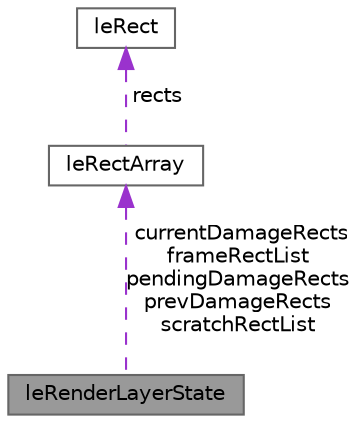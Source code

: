 digraph "leRenderLayerState"
{
 // INTERACTIVE_SVG=YES
 // LATEX_PDF_SIZE
  bgcolor="transparent";
  edge [fontname=Helvetica,fontsize=10,labelfontname=Helvetica,labelfontsize=10];
  node [fontname=Helvetica,fontsize=10,shape=box,height=0.2,width=0.4];
  Node1 [label="leRenderLayerState",height=0.2,width=0.4,color="gray40", fillcolor="grey60", style="filled", fontcolor="black",tooltip=" "];
  Node2 -> Node1 [dir="back",color="darkorchid3",style="dashed",label=" currentDamageRects\nframeRectList\npendingDamageRects\nprevDamageRects\nscratchRectList" ];
  Node2 [label="leRectArray",height=0.2,width=0.4,color="gray40", fillcolor="white", style="filled",URL="$structleRectArray.html",tooltip="This struct represents a rectange array."];
  Node3 -> Node2 [dir="back",color="darkorchid3",style="dashed",label=" rects" ];
  Node3 [label="leRect",height=0.2,width=0.4,color="gray40", fillcolor="white", style="filled",URL="$structleRect.html",tooltip="This struct represents a rectangle."];
}
